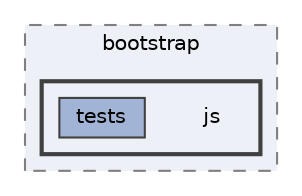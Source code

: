 digraph "public/Muse/assets/vendor/bootstrap/js"
{
 // LATEX_PDF_SIZE
  bgcolor="transparent";
  edge [fontname=Helvetica,fontsize=10,labelfontname=Helvetica,labelfontsize=10];
  node [fontname=Helvetica,fontsize=10,shape=box,height=0.2,width=0.4];
  compound=true
  subgraph clusterdir_e7a2592c5ad7804ef72fc00489bb4f0e {
    graph [ bgcolor="#edf0f7", pencolor="grey50", label="bootstrap", fontname=Helvetica,fontsize=10 style="filled,dashed", URL="dir_e7a2592c5ad7804ef72fc00489bb4f0e.html",tooltip=""]
  subgraph clusterdir_1ca235111c0088355141a77160f8cd93 {
    graph [ bgcolor="#edf0f7", pencolor="grey25", label="", fontname=Helvetica,fontsize=10 style="filled,bold", URL="dir_1ca235111c0088355141a77160f8cd93.html",tooltip=""]
    dir_1ca235111c0088355141a77160f8cd93 [shape=plaintext, label="js"];
  dir_11c227ad197cb1fa53c29a747a04a995 [label="tests", fillcolor="#a2b4d6", color="grey25", style="filled", URL="dir_11c227ad197cb1fa53c29a747a04a995.html",tooltip=""];
  }
  }
}

